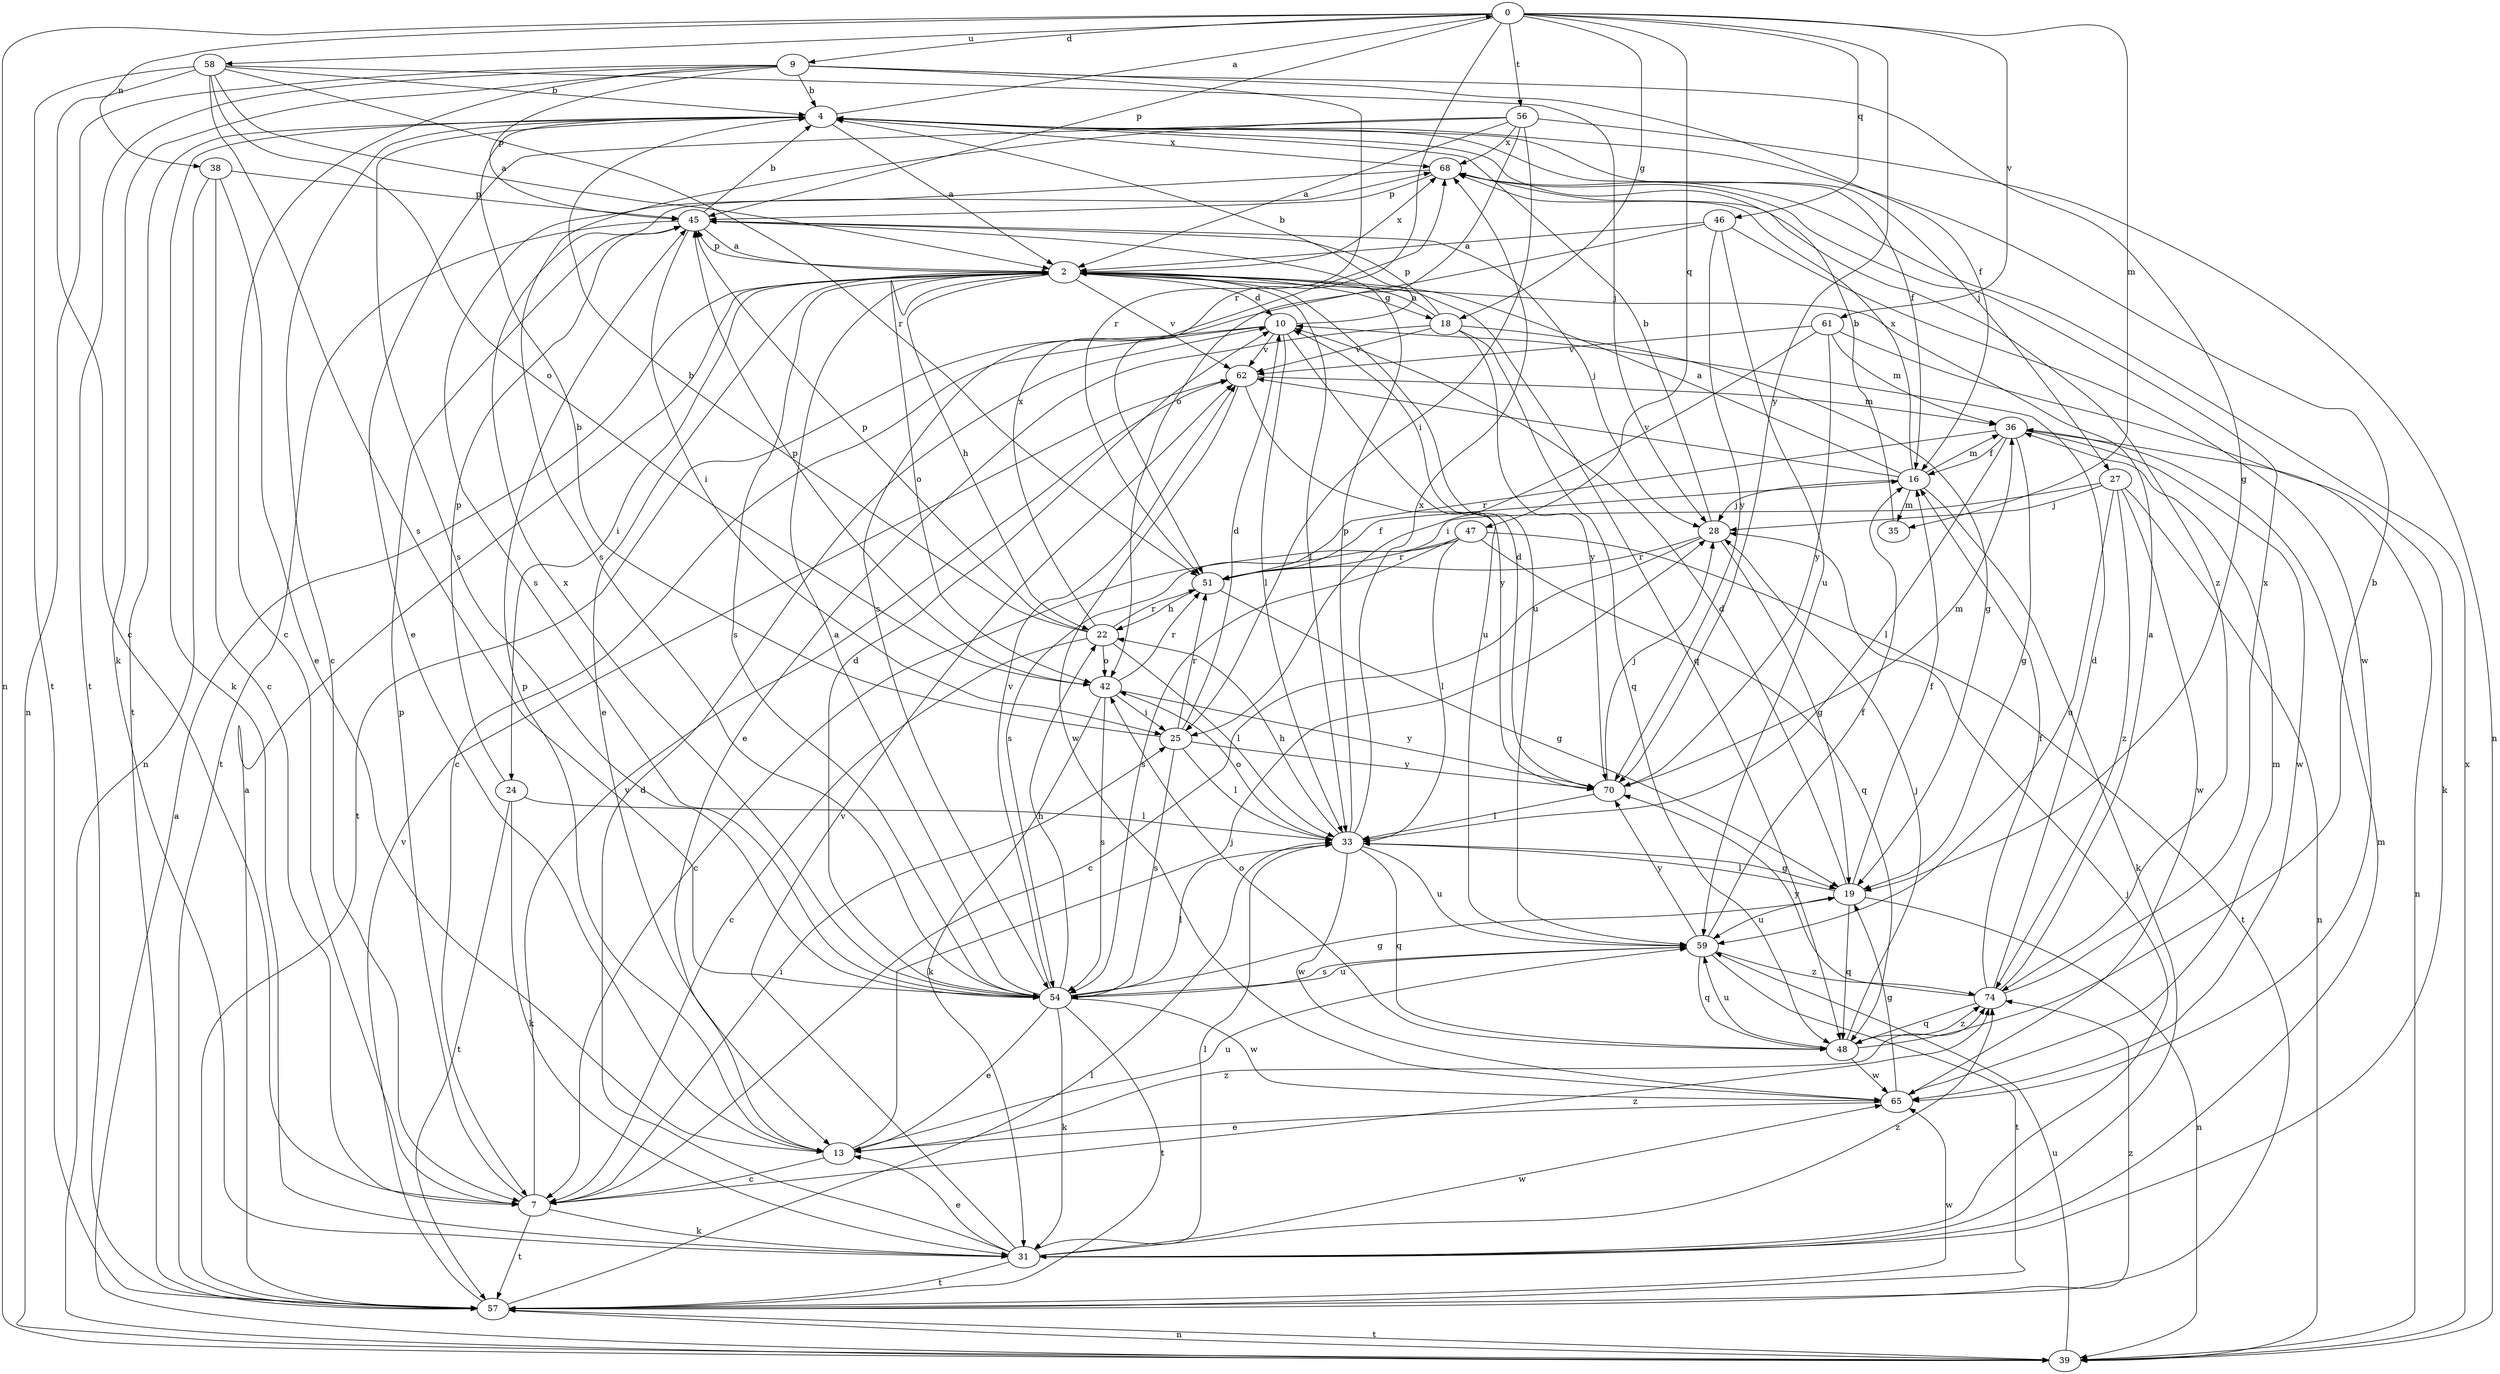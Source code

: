 strict digraph  {
0;
2;
4;
7;
9;
10;
13;
16;
18;
19;
22;
24;
25;
27;
28;
31;
33;
35;
36;
38;
39;
42;
45;
46;
47;
48;
51;
54;
56;
57;
58;
59;
61;
62;
65;
68;
70;
74;
0 -> 9  [label=d];
0 -> 18  [label=g];
0 -> 35  [label=m];
0 -> 38  [label=n];
0 -> 39  [label=n];
0 -> 45  [label=p];
0 -> 46  [label=q];
0 -> 47  [label=q];
0 -> 51  [label=r];
0 -> 56  [label=t];
0 -> 58  [label=u];
0 -> 61  [label=v];
0 -> 70  [label=y];
2 -> 10  [label=d];
2 -> 13  [label=e];
2 -> 18  [label=g];
2 -> 22  [label=h];
2 -> 24  [label=i];
2 -> 33  [label=l];
2 -> 42  [label=o];
2 -> 45  [label=p];
2 -> 48  [label=q];
2 -> 54  [label=s];
2 -> 59  [label=u];
2 -> 62  [label=v];
2 -> 68  [label=x];
4 -> 0  [label=a];
4 -> 2  [label=a];
4 -> 7  [label=c];
4 -> 16  [label=f];
4 -> 27  [label=j];
4 -> 31  [label=k];
4 -> 54  [label=s];
4 -> 57  [label=t];
4 -> 68  [label=x];
7 -> 25  [label=i];
7 -> 31  [label=k];
7 -> 45  [label=p];
7 -> 57  [label=t];
7 -> 62  [label=v];
7 -> 74  [label=z];
9 -> 4  [label=b];
9 -> 7  [label=c];
9 -> 16  [label=f];
9 -> 19  [label=g];
9 -> 31  [label=k];
9 -> 39  [label=n];
9 -> 45  [label=p];
9 -> 51  [label=r];
9 -> 57  [label=t];
10 -> 4  [label=b];
10 -> 7  [label=c];
10 -> 33  [label=l];
10 -> 57  [label=t];
10 -> 59  [label=u];
10 -> 62  [label=v];
13 -> 7  [label=c];
13 -> 28  [label=j];
13 -> 45  [label=p];
13 -> 59  [label=u];
13 -> 74  [label=z];
16 -> 2  [label=a];
16 -> 28  [label=j];
16 -> 31  [label=k];
16 -> 35  [label=m];
16 -> 36  [label=m];
16 -> 62  [label=v];
16 -> 68  [label=x];
18 -> 2  [label=a];
18 -> 13  [label=e];
18 -> 19  [label=g];
18 -> 45  [label=p];
18 -> 48  [label=q];
18 -> 62  [label=v];
18 -> 70  [label=y];
19 -> 10  [label=d];
19 -> 16  [label=f];
19 -> 33  [label=l];
19 -> 39  [label=n];
19 -> 48  [label=q];
19 -> 59  [label=u];
22 -> 4  [label=b];
22 -> 7  [label=c];
22 -> 33  [label=l];
22 -> 42  [label=o];
22 -> 45  [label=p];
22 -> 51  [label=r];
22 -> 68  [label=x];
24 -> 31  [label=k];
24 -> 33  [label=l];
24 -> 45  [label=p];
24 -> 57  [label=t];
25 -> 4  [label=b];
25 -> 10  [label=d];
25 -> 33  [label=l];
25 -> 51  [label=r];
25 -> 54  [label=s];
25 -> 70  [label=y];
27 -> 28  [label=j];
27 -> 39  [label=n];
27 -> 54  [label=s];
27 -> 59  [label=u];
27 -> 65  [label=w];
27 -> 74  [label=z];
28 -> 4  [label=b];
28 -> 7  [label=c];
28 -> 19  [label=g];
28 -> 51  [label=r];
31 -> 10  [label=d];
31 -> 13  [label=e];
31 -> 28  [label=j];
31 -> 33  [label=l];
31 -> 36  [label=m];
31 -> 57  [label=t];
31 -> 62  [label=v];
31 -> 65  [label=w];
31 -> 74  [label=z];
33 -> 19  [label=g];
33 -> 22  [label=h];
33 -> 42  [label=o];
33 -> 45  [label=p];
33 -> 48  [label=q];
33 -> 59  [label=u];
33 -> 65  [label=w];
33 -> 68  [label=x];
35 -> 4  [label=b];
36 -> 16  [label=f];
36 -> 19  [label=g];
36 -> 33  [label=l];
36 -> 39  [label=n];
36 -> 51  [label=r];
36 -> 65  [label=w];
38 -> 7  [label=c];
38 -> 13  [label=e];
38 -> 39  [label=n];
38 -> 45  [label=p];
39 -> 2  [label=a];
39 -> 57  [label=t];
39 -> 59  [label=u];
39 -> 68  [label=x];
42 -> 25  [label=i];
42 -> 31  [label=k];
42 -> 45  [label=p];
42 -> 51  [label=r];
42 -> 54  [label=s];
42 -> 70  [label=y];
45 -> 2  [label=a];
45 -> 4  [label=b];
45 -> 25  [label=i];
45 -> 28  [label=j];
45 -> 57  [label=t];
46 -> 2  [label=a];
46 -> 54  [label=s];
46 -> 59  [label=u];
46 -> 65  [label=w];
46 -> 70  [label=y];
47 -> 7  [label=c];
47 -> 33  [label=l];
47 -> 48  [label=q];
47 -> 51  [label=r];
47 -> 54  [label=s];
47 -> 57  [label=t];
48 -> 4  [label=b];
48 -> 28  [label=j];
48 -> 42  [label=o];
48 -> 59  [label=u];
48 -> 65  [label=w];
48 -> 74  [label=z];
51 -> 16  [label=f];
51 -> 19  [label=g];
51 -> 22  [label=h];
54 -> 2  [label=a];
54 -> 10  [label=d];
54 -> 13  [label=e];
54 -> 19  [label=g];
54 -> 22  [label=h];
54 -> 31  [label=k];
54 -> 33  [label=l];
54 -> 57  [label=t];
54 -> 59  [label=u];
54 -> 62  [label=v];
54 -> 65  [label=w];
54 -> 68  [label=x];
56 -> 2  [label=a];
56 -> 13  [label=e];
56 -> 25  [label=i];
56 -> 39  [label=n];
56 -> 42  [label=o];
56 -> 54  [label=s];
56 -> 68  [label=x];
57 -> 2  [label=a];
57 -> 33  [label=l];
57 -> 39  [label=n];
57 -> 62  [label=v];
57 -> 65  [label=w];
57 -> 74  [label=z];
58 -> 2  [label=a];
58 -> 4  [label=b];
58 -> 7  [label=c];
58 -> 28  [label=j];
58 -> 42  [label=o];
58 -> 51  [label=r];
58 -> 54  [label=s];
58 -> 57  [label=t];
59 -> 16  [label=f];
59 -> 48  [label=q];
59 -> 54  [label=s];
59 -> 57  [label=t];
59 -> 70  [label=y];
59 -> 74  [label=z];
61 -> 25  [label=i];
61 -> 31  [label=k];
61 -> 36  [label=m];
61 -> 62  [label=v];
61 -> 70  [label=y];
62 -> 36  [label=m];
62 -> 65  [label=w];
62 -> 70  [label=y];
65 -> 13  [label=e];
65 -> 19  [label=g];
65 -> 36  [label=m];
68 -> 45  [label=p];
68 -> 54  [label=s];
68 -> 74  [label=z];
70 -> 10  [label=d];
70 -> 28  [label=j];
70 -> 33  [label=l];
70 -> 36  [label=m];
74 -> 2  [label=a];
74 -> 10  [label=d];
74 -> 16  [label=f];
74 -> 48  [label=q];
74 -> 68  [label=x];
74 -> 70  [label=y];
}

